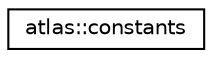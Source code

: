 digraph "Graphical Class Hierarchy"
{
  edge [fontname="Helvetica",fontsize="10",labelfontname="Helvetica",labelfontsize="10"];
  node [fontname="Helvetica",fontsize="10",shape=record];
  rankdir="LR";
  Node1 [label="atlas::constants",height=0.2,width=0.4,color="black", fillcolor="white", style="filled",URL="$structatlas_1_1constants.html"];
}
